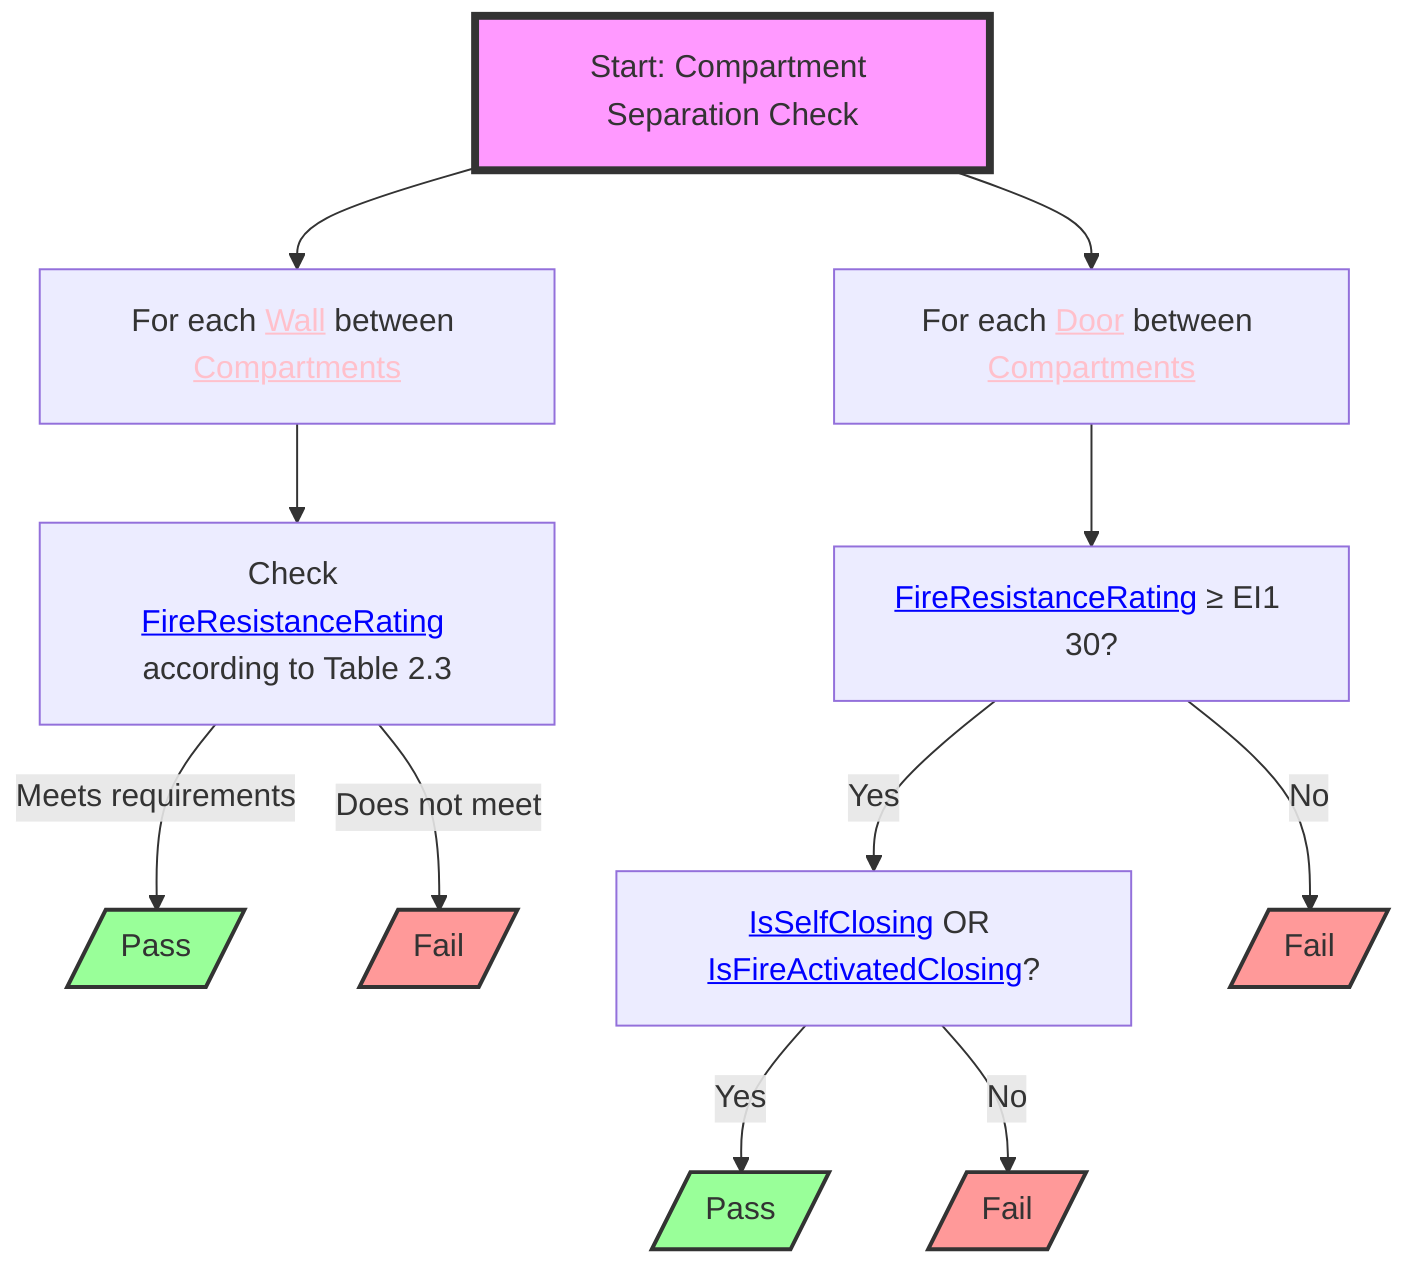 flowchart TD
    S1["Start: Compartment Separation Check"] --> A["For each <a href='http://example.com/firebimbuilding#Wall' style='color:pink;'>Wall</a> between <a href='http://example.com/firebimbuilding#Compartment' style='color:pink;'>Compartments</a>"] & B["For each <a href='http://example.com/firebimbuilding#Door' style='color:pink;'>Door</a> between <a href='http://example.com/firebimbuilding#Compartment' style='color:pink;'>Compartments</a>"]
    A --> C["Check <a href='http://example.com/firebimbuilding#FireResistanceRating' style='color:blue;'>FireResistanceRating</a> according to Table 2.3"]
    C -- Meets requirements --> D[/"Pass"/]
    C -- Does not meet --> E[/"Fail"/]
    B --> F["<a href='http://example.com/firebimbuilding#FireResistanceRating' style='color:blue;'>FireResistanceRating</a> ≥ EI1 30?"]
    F -- Yes --> G["<a href='http://example.com/firebimbuilding#IsSelfClosing' style='color:blue;'>IsSelfClosing</a> OR <a href='http://example.com/firebimbuilding#IsFireActivatedClosing' style='color:blue;'>IsFireActivatedClosing</a>?"]
    F -- No --> H[/"Fail"/]
    G -- Yes --> I[/"Pass"/]
    G -- No --> J[/"Fail"/]

    S1:::startClass
    D:::passClass
    E:::failClass
    H:::failClass
    I:::passClass
    J:::failClass
    
    classDef startClass fill:#f9f,stroke:#333,stroke-width:4px
    classDef passClass fill:#9f9,stroke:#333,stroke-width:2px
    classDef failClass fill:#f99,stroke:#333,stroke-width:2px